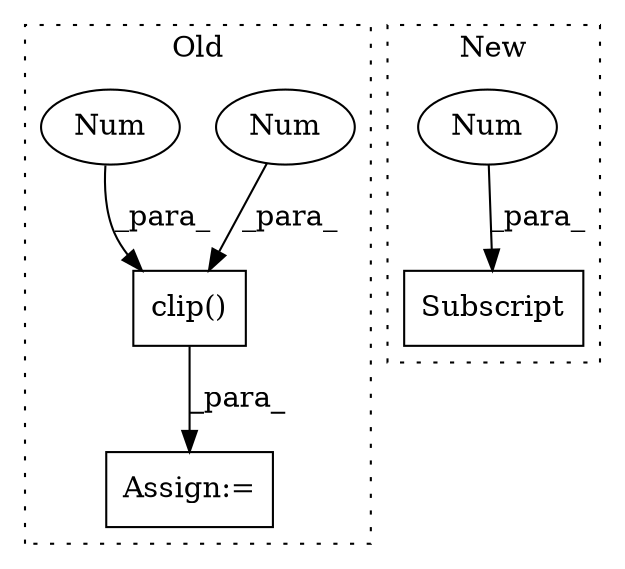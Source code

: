 digraph G {
subgraph cluster0 {
1 [label="clip()" a="75" s="10609,10638" l="8,1" shape="box"];
3 [label="Assign:=" a="68" s="10606" l="3" shape="box"];
4 [label="Num" a="76" s="10634" l="1" shape="ellipse"];
5 [label="Num" a="76" s="10637" l="1" shape="ellipse"];
label = "Old";
style="dotted";
}
subgraph cluster1 {
2 [label="Subscript" a="63" s="10548,0" l="16,0" shape="box"];
6 [label="Num" a="76" s="10562" l="1" shape="ellipse"];
label = "New";
style="dotted";
}
1 -> 3 [label="_para_"];
4 -> 1 [label="_para_"];
5 -> 1 [label="_para_"];
6 -> 2 [label="_para_"];
}